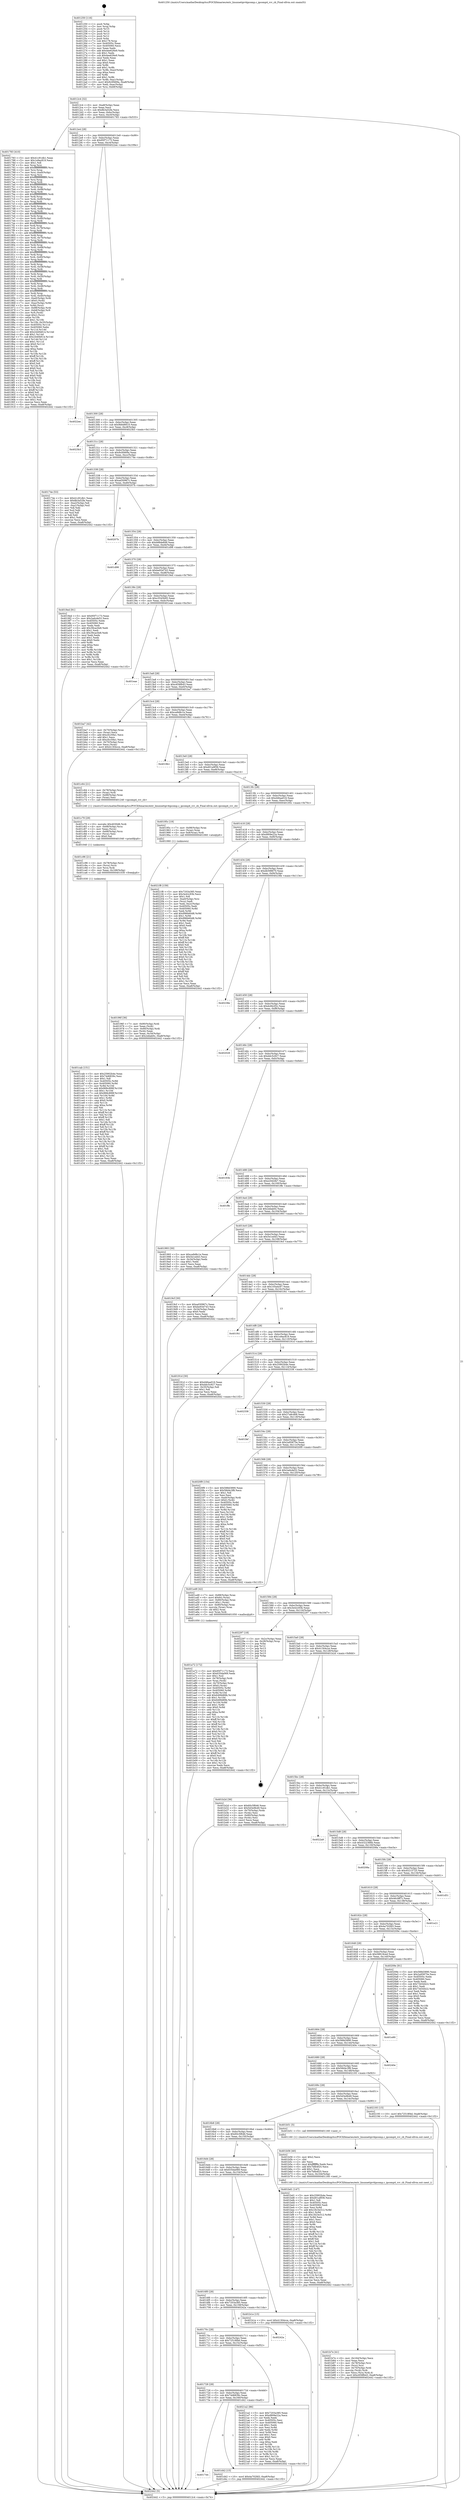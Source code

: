 digraph "0x401250" {
  label = "0x401250 (/mnt/c/Users/mathe/Desktop/tcc/POCII/binaries/extr_linuxnetipv4ipcomp.c_ipcomp4_rcv_cb_Final-ollvm.out::main(0))"
  labelloc = "t"
  node[shape=record]

  Entry [label="",width=0.3,height=0.3,shape=circle,fillcolor=black,style=filled]
  "0x4012c4" [label="{
     0x4012c4 [32]\l
     | [instrs]\l
     &nbsp;&nbsp;0x4012c4 \<+6\>: mov -0xa8(%rbp),%eax\l
     &nbsp;&nbsp;0x4012ca \<+2\>: mov %eax,%ecx\l
     &nbsp;&nbsp;0x4012cc \<+6\>: sub $0x8b3a52fe,%ecx\l
     &nbsp;&nbsp;0x4012d2 \<+6\>: mov %eax,-0xbc(%rbp)\l
     &nbsp;&nbsp;0x4012d8 \<+6\>: mov %ecx,-0xc0(%rbp)\l
     &nbsp;&nbsp;0x4012de \<+6\>: je 0000000000401783 \<main+0x533\>\l
  }"]
  "0x401783" [label="{
     0x401783 [410]\l
     | [instrs]\l
     &nbsp;&nbsp;0x401783 \<+5\>: mov $0x41c91db1,%eax\l
     &nbsp;&nbsp;0x401788 \<+5\>: mov $0x1e9ac819,%ecx\l
     &nbsp;&nbsp;0x40178d \<+2\>: mov $0x1,%dl\l
     &nbsp;&nbsp;0x40178f \<+3\>: mov %rsp,%rsi\l
     &nbsp;&nbsp;0x401792 \<+4\>: add $0xfffffffffffffff0,%rsi\l
     &nbsp;&nbsp;0x401796 \<+3\>: mov %rsi,%rsp\l
     &nbsp;&nbsp;0x401799 \<+7\>: mov %rsi,-0xa0(%rbp)\l
     &nbsp;&nbsp;0x4017a0 \<+3\>: mov %rsp,%rsi\l
     &nbsp;&nbsp;0x4017a3 \<+4\>: add $0xfffffffffffffff0,%rsi\l
     &nbsp;&nbsp;0x4017a7 \<+3\>: mov %rsi,%rsp\l
     &nbsp;&nbsp;0x4017aa \<+3\>: mov %rsp,%rdi\l
     &nbsp;&nbsp;0x4017ad \<+4\>: add $0xfffffffffffffff0,%rdi\l
     &nbsp;&nbsp;0x4017b1 \<+3\>: mov %rdi,%rsp\l
     &nbsp;&nbsp;0x4017b4 \<+7\>: mov %rdi,-0x98(%rbp)\l
     &nbsp;&nbsp;0x4017bb \<+3\>: mov %rsp,%rdi\l
     &nbsp;&nbsp;0x4017be \<+4\>: add $0xfffffffffffffff0,%rdi\l
     &nbsp;&nbsp;0x4017c2 \<+3\>: mov %rdi,%rsp\l
     &nbsp;&nbsp;0x4017c5 \<+7\>: mov %rdi,-0x90(%rbp)\l
     &nbsp;&nbsp;0x4017cc \<+3\>: mov %rsp,%rdi\l
     &nbsp;&nbsp;0x4017cf \<+4\>: add $0xfffffffffffffff0,%rdi\l
     &nbsp;&nbsp;0x4017d3 \<+3\>: mov %rdi,%rsp\l
     &nbsp;&nbsp;0x4017d6 \<+7\>: mov %rdi,-0x88(%rbp)\l
     &nbsp;&nbsp;0x4017dd \<+3\>: mov %rsp,%rdi\l
     &nbsp;&nbsp;0x4017e0 \<+4\>: add $0xfffffffffffffff0,%rdi\l
     &nbsp;&nbsp;0x4017e4 \<+3\>: mov %rdi,%rsp\l
     &nbsp;&nbsp;0x4017e7 \<+4\>: mov %rdi,-0x80(%rbp)\l
     &nbsp;&nbsp;0x4017eb \<+3\>: mov %rsp,%rdi\l
     &nbsp;&nbsp;0x4017ee \<+4\>: add $0xfffffffffffffff0,%rdi\l
     &nbsp;&nbsp;0x4017f2 \<+3\>: mov %rdi,%rsp\l
     &nbsp;&nbsp;0x4017f5 \<+4\>: mov %rdi,-0x78(%rbp)\l
     &nbsp;&nbsp;0x4017f9 \<+3\>: mov %rsp,%rdi\l
     &nbsp;&nbsp;0x4017fc \<+4\>: add $0xfffffffffffffff0,%rdi\l
     &nbsp;&nbsp;0x401800 \<+3\>: mov %rdi,%rsp\l
     &nbsp;&nbsp;0x401803 \<+4\>: mov %rdi,-0x70(%rbp)\l
     &nbsp;&nbsp;0x401807 \<+3\>: mov %rsp,%rdi\l
     &nbsp;&nbsp;0x40180a \<+4\>: add $0xfffffffffffffff0,%rdi\l
     &nbsp;&nbsp;0x40180e \<+3\>: mov %rdi,%rsp\l
     &nbsp;&nbsp;0x401811 \<+4\>: mov %rdi,-0x68(%rbp)\l
     &nbsp;&nbsp;0x401815 \<+3\>: mov %rsp,%rdi\l
     &nbsp;&nbsp;0x401818 \<+4\>: add $0xfffffffffffffff0,%rdi\l
     &nbsp;&nbsp;0x40181c \<+3\>: mov %rdi,%rsp\l
     &nbsp;&nbsp;0x40181f \<+4\>: mov %rdi,-0x60(%rbp)\l
     &nbsp;&nbsp;0x401823 \<+3\>: mov %rsp,%rdi\l
     &nbsp;&nbsp;0x401826 \<+4\>: add $0xfffffffffffffff0,%rdi\l
     &nbsp;&nbsp;0x40182a \<+3\>: mov %rdi,%rsp\l
     &nbsp;&nbsp;0x40182d \<+4\>: mov %rdi,-0x58(%rbp)\l
     &nbsp;&nbsp;0x401831 \<+3\>: mov %rsp,%rdi\l
     &nbsp;&nbsp;0x401834 \<+4\>: add $0xfffffffffffffff0,%rdi\l
     &nbsp;&nbsp;0x401838 \<+3\>: mov %rdi,%rsp\l
     &nbsp;&nbsp;0x40183b \<+4\>: mov %rdi,-0x50(%rbp)\l
     &nbsp;&nbsp;0x40183f \<+3\>: mov %rsp,%rdi\l
     &nbsp;&nbsp;0x401842 \<+4\>: add $0xfffffffffffffff0,%rdi\l
     &nbsp;&nbsp;0x401846 \<+3\>: mov %rdi,%rsp\l
     &nbsp;&nbsp;0x401849 \<+4\>: mov %rdi,-0x48(%rbp)\l
     &nbsp;&nbsp;0x40184d \<+3\>: mov %rsp,%rdi\l
     &nbsp;&nbsp;0x401850 \<+4\>: add $0xfffffffffffffff0,%rdi\l
     &nbsp;&nbsp;0x401854 \<+3\>: mov %rdi,%rsp\l
     &nbsp;&nbsp;0x401857 \<+4\>: mov %rdi,-0x40(%rbp)\l
     &nbsp;&nbsp;0x40185b \<+7\>: mov -0xa0(%rbp),%rdi\l
     &nbsp;&nbsp;0x401862 \<+6\>: movl $0x0,(%rdi)\l
     &nbsp;&nbsp;0x401868 \<+7\>: mov -0xac(%rbp),%r8d\l
     &nbsp;&nbsp;0x40186f \<+3\>: mov %r8d,(%rsi)\l
     &nbsp;&nbsp;0x401872 \<+7\>: mov -0x98(%rbp),%rdi\l
     &nbsp;&nbsp;0x401879 \<+7\>: mov -0xb8(%rbp),%r9\l
     &nbsp;&nbsp;0x401880 \<+3\>: mov %r9,(%rdi)\l
     &nbsp;&nbsp;0x401883 \<+3\>: cmpl $0x2,(%rsi)\l
     &nbsp;&nbsp;0x401886 \<+4\>: setne %r10b\l
     &nbsp;&nbsp;0x40188a \<+4\>: and $0x1,%r10b\l
     &nbsp;&nbsp;0x40188e \<+4\>: mov %r10b,-0x35(%rbp)\l
     &nbsp;&nbsp;0x401892 \<+8\>: mov 0x40505c,%r11d\l
     &nbsp;&nbsp;0x40189a \<+7\>: mov 0x405060,%ebx\l
     &nbsp;&nbsp;0x4018a1 \<+3\>: mov %r11d,%r14d\l
     &nbsp;&nbsp;0x4018a4 \<+7\>: add $0x2440b814,%r14d\l
     &nbsp;&nbsp;0x4018ab \<+4\>: sub $0x1,%r14d\l
     &nbsp;&nbsp;0x4018af \<+7\>: sub $0x2440b814,%r14d\l
     &nbsp;&nbsp;0x4018b6 \<+4\>: imul %r14d,%r11d\l
     &nbsp;&nbsp;0x4018ba \<+4\>: and $0x1,%r11d\l
     &nbsp;&nbsp;0x4018be \<+4\>: cmp $0x0,%r11d\l
     &nbsp;&nbsp;0x4018c2 \<+4\>: sete %r10b\l
     &nbsp;&nbsp;0x4018c6 \<+3\>: cmp $0xa,%ebx\l
     &nbsp;&nbsp;0x4018c9 \<+4\>: setl %r15b\l
     &nbsp;&nbsp;0x4018cd \<+3\>: mov %r10b,%r12b\l
     &nbsp;&nbsp;0x4018d0 \<+4\>: xor $0xff,%r12b\l
     &nbsp;&nbsp;0x4018d4 \<+3\>: mov %r15b,%r13b\l
     &nbsp;&nbsp;0x4018d7 \<+4\>: xor $0xff,%r13b\l
     &nbsp;&nbsp;0x4018db \<+3\>: xor $0x0,%dl\l
     &nbsp;&nbsp;0x4018de \<+3\>: mov %r12b,%sil\l
     &nbsp;&nbsp;0x4018e1 \<+4\>: and $0x0,%sil\l
     &nbsp;&nbsp;0x4018e5 \<+3\>: and %dl,%r10b\l
     &nbsp;&nbsp;0x4018e8 \<+3\>: mov %r13b,%dil\l
     &nbsp;&nbsp;0x4018eb \<+4\>: and $0x0,%dil\l
     &nbsp;&nbsp;0x4018ef \<+3\>: and %dl,%r15b\l
     &nbsp;&nbsp;0x4018f2 \<+3\>: or %r10b,%sil\l
     &nbsp;&nbsp;0x4018f5 \<+3\>: or %r15b,%dil\l
     &nbsp;&nbsp;0x4018f8 \<+3\>: xor %dil,%sil\l
     &nbsp;&nbsp;0x4018fb \<+3\>: or %r13b,%r12b\l
     &nbsp;&nbsp;0x4018fe \<+4\>: xor $0xff,%r12b\l
     &nbsp;&nbsp;0x401902 \<+3\>: or $0x0,%dl\l
     &nbsp;&nbsp;0x401905 \<+3\>: and %dl,%r12b\l
     &nbsp;&nbsp;0x401908 \<+3\>: or %r12b,%sil\l
     &nbsp;&nbsp;0x40190b \<+4\>: test $0x1,%sil\l
     &nbsp;&nbsp;0x40190f \<+3\>: cmovne %ecx,%eax\l
     &nbsp;&nbsp;0x401912 \<+6\>: mov %eax,-0xa8(%rbp)\l
     &nbsp;&nbsp;0x401918 \<+5\>: jmp 0000000000402442 \<main+0x11f2\>\l
  }"]
  "0x4012e4" [label="{
     0x4012e4 [28]\l
     | [instrs]\l
     &nbsp;&nbsp;0x4012e4 \<+5\>: jmp 00000000004012e9 \<main+0x99\>\l
     &nbsp;&nbsp;0x4012e9 \<+6\>: mov -0xbc(%rbp),%eax\l
     &nbsp;&nbsp;0x4012ef \<+5\>: sub $0x95f71173,%eax\l
     &nbsp;&nbsp;0x4012f4 \<+6\>: mov %eax,-0xc4(%rbp)\l
     &nbsp;&nbsp;0x4012fa \<+6\>: je 00000000004022ee \<main+0x109e\>\l
  }"]
  Exit [label="",width=0.3,height=0.3,shape=circle,fillcolor=black,style=filled,peripheries=2]
  "0x4022ee" [label="{
     0x4022ee\l
  }", style=dashed]
  "0x401300" [label="{
     0x401300 [28]\l
     | [instrs]\l
     &nbsp;&nbsp;0x401300 \<+5\>: jmp 0000000000401305 \<main+0xb5\>\l
     &nbsp;&nbsp;0x401305 \<+6\>: mov -0xbc(%rbp),%eax\l
     &nbsp;&nbsp;0x40130b \<+5\>: sub $0x9b6d6610,%eax\l
     &nbsp;&nbsp;0x401310 \<+6\>: mov %eax,-0xc8(%rbp)\l
     &nbsp;&nbsp;0x401316 \<+6\>: je 00000000004023b3 \<main+0x1163\>\l
  }"]
  "0x401744" [label="{
     0x401744\l
  }", style=dashed]
  "0x4023b3" [label="{
     0x4023b3\l
  }", style=dashed]
  "0x40131c" [label="{
     0x40131c [28]\l
     | [instrs]\l
     &nbsp;&nbsp;0x40131c \<+5\>: jmp 0000000000401321 \<main+0xd1\>\l
     &nbsp;&nbsp;0x401321 \<+6\>: mov -0xbc(%rbp),%eax\l
     &nbsp;&nbsp;0x401327 \<+5\>: sub $0x9c0f469a,%eax\l
     &nbsp;&nbsp;0x40132c \<+6\>: mov %eax,-0xcc(%rbp)\l
     &nbsp;&nbsp;0x401332 \<+6\>: je 000000000040174e \<main+0x4fe\>\l
  }"]
  "0x401d42" [label="{
     0x401d42 [15]\l
     | [instrs]\l
     &nbsp;&nbsp;0x401d42 \<+10\>: movl $0x4a702fd3,-0xa8(%rbp)\l
     &nbsp;&nbsp;0x401d4c \<+5\>: jmp 0000000000402442 \<main+0x11f2\>\l
  }"]
  "0x40174e" [label="{
     0x40174e [53]\l
     | [instrs]\l
     &nbsp;&nbsp;0x40174e \<+5\>: mov $0x41c91db1,%eax\l
     &nbsp;&nbsp;0x401753 \<+5\>: mov $0x8b3a52fe,%ecx\l
     &nbsp;&nbsp;0x401758 \<+6\>: mov -0xa2(%rbp),%dl\l
     &nbsp;&nbsp;0x40175e \<+7\>: mov -0xa1(%rbp),%sil\l
     &nbsp;&nbsp;0x401765 \<+3\>: mov %dl,%dil\l
     &nbsp;&nbsp;0x401768 \<+3\>: and %sil,%dil\l
     &nbsp;&nbsp;0x40176b \<+3\>: xor %sil,%dl\l
     &nbsp;&nbsp;0x40176e \<+3\>: or %dl,%dil\l
     &nbsp;&nbsp;0x401771 \<+4\>: test $0x1,%dil\l
     &nbsp;&nbsp;0x401775 \<+3\>: cmovne %ecx,%eax\l
     &nbsp;&nbsp;0x401778 \<+6\>: mov %eax,-0xa8(%rbp)\l
     &nbsp;&nbsp;0x40177e \<+5\>: jmp 0000000000402442 \<main+0x11f2\>\l
  }"]
  "0x401338" [label="{
     0x401338 [28]\l
     | [instrs]\l
     &nbsp;&nbsp;0x401338 \<+5\>: jmp 000000000040133d \<main+0xed\>\l
     &nbsp;&nbsp;0x40133d \<+6\>: mov -0xbc(%rbp),%eax\l
     &nbsp;&nbsp;0x401343 \<+5\>: sub $0xad30967c,%eax\l
     &nbsp;&nbsp;0x401348 \<+6\>: mov %eax,-0xd0(%rbp)\l
     &nbsp;&nbsp;0x40134e \<+6\>: je 000000000040207b \<main+0xe2b\>\l
  }"]
  "0x402442" [label="{
     0x402442 [5]\l
     | [instrs]\l
     &nbsp;&nbsp;0x402442 \<+5\>: jmp 00000000004012c4 \<main+0x74\>\l
  }"]
  "0x401250" [label="{
     0x401250 [116]\l
     | [instrs]\l
     &nbsp;&nbsp;0x401250 \<+1\>: push %rbp\l
     &nbsp;&nbsp;0x401251 \<+3\>: mov %rsp,%rbp\l
     &nbsp;&nbsp;0x401254 \<+2\>: push %r15\l
     &nbsp;&nbsp;0x401256 \<+2\>: push %r14\l
     &nbsp;&nbsp;0x401258 \<+2\>: push %r13\l
     &nbsp;&nbsp;0x40125a \<+2\>: push %r12\l
     &nbsp;&nbsp;0x40125c \<+1\>: push %rbx\l
     &nbsp;&nbsp;0x40125d \<+7\>: sub $0x178,%rsp\l
     &nbsp;&nbsp;0x401264 \<+7\>: mov 0x40505c,%eax\l
     &nbsp;&nbsp;0x40126b \<+7\>: mov 0x405060,%ecx\l
     &nbsp;&nbsp;0x401272 \<+2\>: mov %eax,%edx\l
     &nbsp;&nbsp;0x401274 \<+6\>: add $0x4ee626e9,%edx\l
     &nbsp;&nbsp;0x40127a \<+3\>: sub $0x1,%edx\l
     &nbsp;&nbsp;0x40127d \<+6\>: sub $0x4ee626e9,%edx\l
     &nbsp;&nbsp;0x401283 \<+3\>: imul %edx,%eax\l
     &nbsp;&nbsp;0x401286 \<+3\>: and $0x1,%eax\l
     &nbsp;&nbsp;0x401289 \<+3\>: cmp $0x0,%eax\l
     &nbsp;&nbsp;0x40128c \<+4\>: sete %r8b\l
     &nbsp;&nbsp;0x401290 \<+4\>: and $0x1,%r8b\l
     &nbsp;&nbsp;0x401294 \<+7\>: mov %r8b,-0xa2(%rbp)\l
     &nbsp;&nbsp;0x40129b \<+3\>: cmp $0xa,%ecx\l
     &nbsp;&nbsp;0x40129e \<+4\>: setl %r8b\l
     &nbsp;&nbsp;0x4012a2 \<+4\>: and $0x1,%r8b\l
     &nbsp;&nbsp;0x4012a6 \<+7\>: mov %r8b,-0xa1(%rbp)\l
     &nbsp;&nbsp;0x4012ad \<+10\>: movl $0x9c0f469a,-0xa8(%rbp)\l
     &nbsp;&nbsp;0x4012b7 \<+6\>: mov %edi,-0xac(%rbp)\l
     &nbsp;&nbsp;0x4012bd \<+7\>: mov %rsi,-0xb8(%rbp)\l
  }"]
  "0x401728" [label="{
     0x401728 [28]\l
     | [instrs]\l
     &nbsp;&nbsp;0x401728 \<+5\>: jmp 000000000040172d \<main+0x4dd\>\l
     &nbsp;&nbsp;0x40172d \<+6\>: mov -0xbc(%rbp),%eax\l
     &nbsp;&nbsp;0x401733 \<+5\>: sub $0x74d6839c,%eax\l
     &nbsp;&nbsp;0x401738 \<+6\>: mov %eax,-0x160(%rbp)\l
     &nbsp;&nbsp;0x40173e \<+6\>: je 0000000000401d42 \<main+0xaf2\>\l
  }"]
  "0x4021a2" [label="{
     0x4021a2 [86]\l
     | [instrs]\l
     &nbsp;&nbsp;0x4021a2 \<+5\>: mov $0x7203a385,%eax\l
     &nbsp;&nbsp;0x4021a7 \<+5\>: mov $0xd909e22a,%ecx\l
     &nbsp;&nbsp;0x4021ac \<+2\>: xor %edx,%edx\l
     &nbsp;&nbsp;0x4021ae \<+7\>: mov 0x40505c,%esi\l
     &nbsp;&nbsp;0x4021b5 \<+7\>: mov 0x405060,%edi\l
     &nbsp;&nbsp;0x4021bc \<+3\>: sub $0x1,%edx\l
     &nbsp;&nbsp;0x4021bf \<+3\>: mov %esi,%r8d\l
     &nbsp;&nbsp;0x4021c2 \<+3\>: add %edx,%r8d\l
     &nbsp;&nbsp;0x4021c5 \<+4\>: imul %r8d,%esi\l
     &nbsp;&nbsp;0x4021c9 \<+3\>: and $0x1,%esi\l
     &nbsp;&nbsp;0x4021cc \<+3\>: cmp $0x0,%esi\l
     &nbsp;&nbsp;0x4021cf \<+4\>: sete %r9b\l
     &nbsp;&nbsp;0x4021d3 \<+3\>: cmp $0xa,%edi\l
     &nbsp;&nbsp;0x4021d6 \<+4\>: setl %r10b\l
     &nbsp;&nbsp;0x4021da \<+3\>: mov %r9b,%r11b\l
     &nbsp;&nbsp;0x4021dd \<+3\>: and %r10b,%r11b\l
     &nbsp;&nbsp;0x4021e0 \<+3\>: xor %r10b,%r9b\l
     &nbsp;&nbsp;0x4021e3 \<+3\>: or %r9b,%r11b\l
     &nbsp;&nbsp;0x4021e6 \<+4\>: test $0x1,%r11b\l
     &nbsp;&nbsp;0x4021ea \<+3\>: cmovne %ecx,%eax\l
     &nbsp;&nbsp;0x4021ed \<+6\>: mov %eax,-0xa8(%rbp)\l
     &nbsp;&nbsp;0x4021f3 \<+5\>: jmp 0000000000402442 \<main+0x11f2\>\l
  }"]
  "0x40207b" [label="{
     0x40207b\l
  }", style=dashed]
  "0x401354" [label="{
     0x401354 [28]\l
     | [instrs]\l
     &nbsp;&nbsp;0x401354 \<+5\>: jmp 0000000000401359 \<main+0x109\>\l
     &nbsp;&nbsp;0x401359 \<+6\>: mov -0xbc(%rbp),%eax\l
     &nbsp;&nbsp;0x40135f \<+5\>: sub $0xb88de848,%eax\l
     &nbsp;&nbsp;0x401364 \<+6\>: mov %eax,-0xd4(%rbp)\l
     &nbsp;&nbsp;0x40136a \<+6\>: je 0000000000401d98 \<main+0xb48\>\l
  }"]
  "0x40170c" [label="{
     0x40170c [28]\l
     | [instrs]\l
     &nbsp;&nbsp;0x40170c \<+5\>: jmp 0000000000401711 \<main+0x4c1\>\l
     &nbsp;&nbsp;0x401711 \<+6\>: mov -0xbc(%rbp),%eax\l
     &nbsp;&nbsp;0x401717 \<+5\>: sub $0x72518f4d,%eax\l
     &nbsp;&nbsp;0x40171c \<+6\>: mov %eax,-0x15c(%rbp)\l
     &nbsp;&nbsp;0x401722 \<+6\>: je 00000000004021a2 \<main+0xf52\>\l
  }"]
  "0x401d98" [label="{
     0x401d98\l
  }", style=dashed]
  "0x401370" [label="{
     0x401370 [28]\l
     | [instrs]\l
     &nbsp;&nbsp;0x401370 \<+5\>: jmp 0000000000401375 \<main+0x125\>\l
     &nbsp;&nbsp;0x401375 \<+6\>: mov -0xbc(%rbp),%eax\l
     &nbsp;&nbsp;0x40137b \<+5\>: sub $0xbe93d743,%eax\l
     &nbsp;&nbsp;0x401380 \<+6\>: mov %eax,-0xd8(%rbp)\l
     &nbsp;&nbsp;0x401386 \<+6\>: je 00000000004019ed \<main+0x79d\>\l
  }"]
  "0x40242a" [label="{
     0x40242a\l
  }", style=dashed]
  "0x4019ed" [label="{
     0x4019ed [91]\l
     | [instrs]\l
     &nbsp;&nbsp;0x4019ed \<+5\>: mov $0x95f71173,%eax\l
     &nbsp;&nbsp;0x4019f2 \<+5\>: mov $0x2adcde52,%ecx\l
     &nbsp;&nbsp;0x4019f7 \<+7\>: mov 0x40505c,%edx\l
     &nbsp;&nbsp;0x4019fe \<+7\>: mov 0x405060,%esi\l
     &nbsp;&nbsp;0x401a05 \<+2\>: mov %edx,%edi\l
     &nbsp;&nbsp;0x401a07 \<+6\>: add $0x39cac0e8,%edi\l
     &nbsp;&nbsp;0x401a0d \<+3\>: sub $0x1,%edi\l
     &nbsp;&nbsp;0x401a10 \<+6\>: sub $0x39cac0e8,%edi\l
     &nbsp;&nbsp;0x401a16 \<+3\>: imul %edi,%edx\l
     &nbsp;&nbsp;0x401a19 \<+3\>: and $0x1,%edx\l
     &nbsp;&nbsp;0x401a1c \<+3\>: cmp $0x0,%edx\l
     &nbsp;&nbsp;0x401a1f \<+4\>: sete %r8b\l
     &nbsp;&nbsp;0x401a23 \<+3\>: cmp $0xa,%esi\l
     &nbsp;&nbsp;0x401a26 \<+4\>: setl %r9b\l
     &nbsp;&nbsp;0x401a2a \<+3\>: mov %r8b,%r10b\l
     &nbsp;&nbsp;0x401a2d \<+3\>: and %r9b,%r10b\l
     &nbsp;&nbsp;0x401a30 \<+3\>: xor %r9b,%r8b\l
     &nbsp;&nbsp;0x401a33 \<+3\>: or %r8b,%r10b\l
     &nbsp;&nbsp;0x401a36 \<+4\>: test $0x1,%r10b\l
     &nbsp;&nbsp;0x401a3a \<+3\>: cmovne %ecx,%eax\l
     &nbsp;&nbsp;0x401a3d \<+6\>: mov %eax,-0xa8(%rbp)\l
     &nbsp;&nbsp;0x401a43 \<+5\>: jmp 0000000000402442 \<main+0x11f2\>\l
  }"]
  "0x40138c" [label="{
     0x40138c [28]\l
     | [instrs]\l
     &nbsp;&nbsp;0x40138c \<+5\>: jmp 0000000000401391 \<main+0x141\>\l
     &nbsp;&nbsp;0x401391 \<+6\>: mov -0xbc(%rbp),%eax\l
     &nbsp;&nbsp;0x401397 \<+5\>: sub $0xc5545b95,%eax\l
     &nbsp;&nbsp;0x40139c \<+6\>: mov %eax,-0xdc(%rbp)\l
     &nbsp;&nbsp;0x4013a2 \<+6\>: je 0000000000401eae \<main+0xc5e\>\l
  }"]
  "0x401cab" [label="{
     0x401cab [151]\l
     | [instrs]\l
     &nbsp;&nbsp;0x401cab \<+5\>: mov $0x25902b4e,%eax\l
     &nbsp;&nbsp;0x401cb0 \<+5\>: mov $0x74d6839c,%esi\l
     &nbsp;&nbsp;0x401cb5 \<+2\>: mov $0x1,%dl\l
     &nbsp;&nbsp;0x401cb7 \<+8\>: mov 0x40505c,%r8d\l
     &nbsp;&nbsp;0x401cbf \<+8\>: mov 0x405060,%r9d\l
     &nbsp;&nbsp;0x401cc7 \<+3\>: mov %r8d,%r10d\l
     &nbsp;&nbsp;0x401cca \<+7\>: add $0x968c899f,%r10d\l
     &nbsp;&nbsp;0x401cd1 \<+4\>: sub $0x1,%r10d\l
     &nbsp;&nbsp;0x401cd5 \<+7\>: sub $0x968c899f,%r10d\l
     &nbsp;&nbsp;0x401cdc \<+4\>: imul %r10d,%r8d\l
     &nbsp;&nbsp;0x401ce0 \<+4\>: and $0x1,%r8d\l
     &nbsp;&nbsp;0x401ce4 \<+4\>: cmp $0x0,%r8d\l
     &nbsp;&nbsp;0x401ce8 \<+4\>: sete %r11b\l
     &nbsp;&nbsp;0x401cec \<+4\>: cmp $0xa,%r9d\l
     &nbsp;&nbsp;0x401cf0 \<+3\>: setl %bl\l
     &nbsp;&nbsp;0x401cf3 \<+3\>: mov %r11b,%r14b\l
     &nbsp;&nbsp;0x401cf6 \<+4\>: xor $0xff,%r14b\l
     &nbsp;&nbsp;0x401cfa \<+3\>: mov %bl,%r15b\l
     &nbsp;&nbsp;0x401cfd \<+4\>: xor $0xff,%r15b\l
     &nbsp;&nbsp;0x401d01 \<+3\>: xor $0x1,%dl\l
     &nbsp;&nbsp;0x401d04 \<+3\>: mov %r14b,%r12b\l
     &nbsp;&nbsp;0x401d07 \<+4\>: and $0xff,%r12b\l
     &nbsp;&nbsp;0x401d0b \<+3\>: and %dl,%r11b\l
     &nbsp;&nbsp;0x401d0e \<+3\>: mov %r15b,%r13b\l
     &nbsp;&nbsp;0x401d11 \<+4\>: and $0xff,%r13b\l
     &nbsp;&nbsp;0x401d15 \<+2\>: and %dl,%bl\l
     &nbsp;&nbsp;0x401d17 \<+3\>: or %r11b,%r12b\l
     &nbsp;&nbsp;0x401d1a \<+3\>: or %bl,%r13b\l
     &nbsp;&nbsp;0x401d1d \<+3\>: xor %r13b,%r12b\l
     &nbsp;&nbsp;0x401d20 \<+3\>: or %r15b,%r14b\l
     &nbsp;&nbsp;0x401d23 \<+4\>: xor $0xff,%r14b\l
     &nbsp;&nbsp;0x401d27 \<+3\>: or $0x1,%dl\l
     &nbsp;&nbsp;0x401d2a \<+3\>: and %dl,%r14b\l
     &nbsp;&nbsp;0x401d2d \<+3\>: or %r14b,%r12b\l
     &nbsp;&nbsp;0x401d30 \<+4\>: test $0x1,%r12b\l
     &nbsp;&nbsp;0x401d34 \<+3\>: cmovne %esi,%eax\l
     &nbsp;&nbsp;0x401d37 \<+6\>: mov %eax,-0xa8(%rbp)\l
     &nbsp;&nbsp;0x401d3d \<+5\>: jmp 0000000000402442 \<main+0x11f2\>\l
  }"]
  "0x401eae" [label="{
     0x401eae\l
  }", style=dashed]
  "0x4013a8" [label="{
     0x4013a8 [28]\l
     | [instrs]\l
     &nbsp;&nbsp;0x4013a8 \<+5\>: jmp 00000000004013ad \<main+0x15d\>\l
     &nbsp;&nbsp;0x4013ad \<+6\>: mov -0xbc(%rbp),%eax\l
     &nbsp;&nbsp;0x4013b3 \<+5\>: sub $0xc658fb43,%eax\l
     &nbsp;&nbsp;0x4013b8 \<+6\>: mov %eax,-0xe0(%rbp)\l
     &nbsp;&nbsp;0x4013be \<+6\>: je 0000000000401ba7 \<main+0x957\>\l
  }"]
  "0x401c96" [label="{
     0x401c96 [21]\l
     | [instrs]\l
     &nbsp;&nbsp;0x401c96 \<+4\>: mov -0x78(%rbp),%rcx\l
     &nbsp;&nbsp;0x401c9a \<+3\>: mov (%rcx),%rcx\l
     &nbsp;&nbsp;0x401c9d \<+3\>: mov %rcx,%rdi\l
     &nbsp;&nbsp;0x401ca0 \<+6\>: mov %eax,-0x168(%rbp)\l
     &nbsp;&nbsp;0x401ca6 \<+5\>: call 0000000000401030 \<free@plt\>\l
     | [calls]\l
     &nbsp;&nbsp;0x401030 \{1\} (unknown)\l
  }"]
  "0x401ba7" [label="{
     0x401ba7 [42]\l
     | [instrs]\l
     &nbsp;&nbsp;0x401ba7 \<+4\>: mov -0x70(%rbp),%rax\l
     &nbsp;&nbsp;0x401bab \<+2\>: mov (%rax),%ecx\l
     &nbsp;&nbsp;0x401bad \<+6\>: add $0xcfcc59a1,%ecx\l
     &nbsp;&nbsp;0x401bb3 \<+3\>: add $0x1,%ecx\l
     &nbsp;&nbsp;0x401bb6 \<+6\>: sub $0xcfcc59a1,%ecx\l
     &nbsp;&nbsp;0x401bbc \<+4\>: mov -0x70(%rbp),%rax\l
     &nbsp;&nbsp;0x401bc0 \<+2\>: mov %ecx,(%rax)\l
     &nbsp;&nbsp;0x401bc2 \<+10\>: movl $0x41304cce,-0xa8(%rbp)\l
     &nbsp;&nbsp;0x401bcc \<+5\>: jmp 0000000000402442 \<main+0x11f2\>\l
  }"]
  "0x4013c4" [label="{
     0x4013c4 [28]\l
     | [instrs]\l
     &nbsp;&nbsp;0x4013c4 \<+5\>: jmp 00000000004013c9 \<main+0x179\>\l
     &nbsp;&nbsp;0x4013c9 \<+6\>: mov -0xbc(%rbp),%eax\l
     &nbsp;&nbsp;0x4013cf \<+5\>: sub $0xca9d8c1e,%eax\l
     &nbsp;&nbsp;0x4013d4 \<+6\>: mov %eax,-0xe4(%rbp)\l
     &nbsp;&nbsp;0x4013da \<+6\>: je 00000000004019b1 \<main+0x761\>\l
  }"]
  "0x401c79" [label="{
     0x401c79 [29]\l
     | [instrs]\l
     &nbsp;&nbsp;0x401c79 \<+10\>: movabs $0x4030d6,%rdi\l
     &nbsp;&nbsp;0x401c83 \<+4\>: mov -0x68(%rbp),%rcx\l
     &nbsp;&nbsp;0x401c87 \<+2\>: mov %eax,(%rcx)\l
     &nbsp;&nbsp;0x401c89 \<+4\>: mov -0x68(%rbp),%rcx\l
     &nbsp;&nbsp;0x401c8d \<+2\>: mov (%rcx),%esi\l
     &nbsp;&nbsp;0x401c8f \<+2\>: mov $0x0,%al\l
     &nbsp;&nbsp;0x401c91 \<+5\>: call 0000000000401040 \<printf@plt\>\l
     | [calls]\l
     &nbsp;&nbsp;0x401040 \{1\} (unknown)\l
  }"]
  "0x4019b1" [label="{
     0x4019b1\l
  }", style=dashed]
  "0x4013e0" [label="{
     0x4013e0 [28]\l
     | [instrs]\l
     &nbsp;&nbsp;0x4013e0 \<+5\>: jmp 00000000004013e5 \<main+0x195\>\l
     &nbsp;&nbsp;0x4013e5 \<+6\>: mov -0xbc(%rbp),%eax\l
     &nbsp;&nbsp;0x4013eb \<+5\>: sub $0xd01a9f36,%eax\l
     &nbsp;&nbsp;0x4013f0 \<+6\>: mov %eax,-0xe8(%rbp)\l
     &nbsp;&nbsp;0x4013f6 \<+6\>: je 0000000000401c64 \<main+0xa14\>\l
  }"]
  "0x401b7e" [label="{
     0x401b7e [41]\l
     | [instrs]\l
     &nbsp;&nbsp;0x401b7e \<+6\>: mov -0x164(%rbp),%ecx\l
     &nbsp;&nbsp;0x401b84 \<+3\>: imul %eax,%ecx\l
     &nbsp;&nbsp;0x401b87 \<+4\>: mov -0x78(%rbp),%rsi\l
     &nbsp;&nbsp;0x401b8b \<+3\>: mov (%rsi),%rsi\l
     &nbsp;&nbsp;0x401b8e \<+4\>: mov -0x70(%rbp),%rdi\l
     &nbsp;&nbsp;0x401b92 \<+3\>: movslq (%rdi),%rdi\l
     &nbsp;&nbsp;0x401b95 \<+3\>: mov %ecx,(%rsi,%rdi,4)\l
     &nbsp;&nbsp;0x401b98 \<+10\>: movl $0xc658fb43,-0xa8(%rbp)\l
     &nbsp;&nbsp;0x401ba2 \<+5\>: jmp 0000000000402442 \<main+0x11f2\>\l
  }"]
  "0x401c64" [label="{
     0x401c64 [21]\l
     | [instrs]\l
     &nbsp;&nbsp;0x401c64 \<+4\>: mov -0x78(%rbp),%rax\l
     &nbsp;&nbsp;0x401c68 \<+3\>: mov (%rax),%rdi\l
     &nbsp;&nbsp;0x401c6b \<+7\>: mov -0x88(%rbp),%rax\l
     &nbsp;&nbsp;0x401c72 \<+2\>: mov (%rax),%esi\l
     &nbsp;&nbsp;0x401c74 \<+5\>: call 0000000000401240 \<ipcomp4_rcv_cb\>\l
     | [calls]\l
     &nbsp;&nbsp;0x401240 \{1\} (/mnt/c/Users/mathe/Desktop/tcc/POCII/binaries/extr_linuxnetipv4ipcomp.c_ipcomp4_rcv_cb_Final-ollvm.out::ipcomp4_rcv_cb)\l
  }"]
  "0x4013fc" [label="{
     0x4013fc [28]\l
     | [instrs]\l
     &nbsp;&nbsp;0x4013fc \<+5\>: jmp 0000000000401401 \<main+0x1b1\>\l
     &nbsp;&nbsp;0x401401 \<+6\>: mov -0xbc(%rbp),%eax\l
     &nbsp;&nbsp;0x401407 \<+5\>: sub $0xd46aa016,%eax\l
     &nbsp;&nbsp;0x40140c \<+6\>: mov %eax,-0xec(%rbp)\l
     &nbsp;&nbsp;0x401412 \<+6\>: je 000000000040195c \<main+0x70c\>\l
  }"]
  "0x401b56" [label="{
     0x401b56 [40]\l
     | [instrs]\l
     &nbsp;&nbsp;0x401b56 \<+5\>: mov $0x2,%ecx\l
     &nbsp;&nbsp;0x401b5b \<+1\>: cltd\l
     &nbsp;&nbsp;0x401b5c \<+2\>: idiv %ecx\l
     &nbsp;&nbsp;0x401b5e \<+6\>: imul $0xfffffffe,%edx,%ecx\l
     &nbsp;&nbsp;0x401b64 \<+6\>: add $0x7bfb4f25,%ecx\l
     &nbsp;&nbsp;0x401b6a \<+3\>: add $0x1,%ecx\l
     &nbsp;&nbsp;0x401b6d \<+6\>: sub $0x7bfb4f25,%ecx\l
     &nbsp;&nbsp;0x401b73 \<+6\>: mov %ecx,-0x164(%rbp)\l
     &nbsp;&nbsp;0x401b79 \<+5\>: call 0000000000401160 \<next_i\>\l
     | [calls]\l
     &nbsp;&nbsp;0x401160 \{1\} (/mnt/c/Users/mathe/Desktop/tcc/POCII/binaries/extr_linuxnetipv4ipcomp.c_ipcomp4_rcv_cb_Final-ollvm.out::next_i)\l
  }"]
  "0x40195c" [label="{
     0x40195c [19]\l
     | [instrs]\l
     &nbsp;&nbsp;0x40195c \<+7\>: mov -0x98(%rbp),%rax\l
     &nbsp;&nbsp;0x401963 \<+3\>: mov (%rax),%rax\l
     &nbsp;&nbsp;0x401966 \<+4\>: mov 0x8(%rax),%rdi\l
     &nbsp;&nbsp;0x40196a \<+5\>: call 0000000000401060 \<atoi@plt\>\l
     | [calls]\l
     &nbsp;&nbsp;0x401060 \{1\} (unknown)\l
  }"]
  "0x401418" [label="{
     0x401418 [28]\l
     | [instrs]\l
     &nbsp;&nbsp;0x401418 \<+5\>: jmp 000000000040141d \<main+0x1cd\>\l
     &nbsp;&nbsp;0x40141d \<+6\>: mov -0xbc(%rbp),%eax\l
     &nbsp;&nbsp;0x401423 \<+5\>: sub $0xd909e22a,%eax\l
     &nbsp;&nbsp;0x401428 \<+6\>: mov %eax,-0xf0(%rbp)\l
     &nbsp;&nbsp;0x40142e \<+6\>: je 00000000004021f8 \<main+0xfa8\>\l
  }"]
  "0x4016f0" [label="{
     0x4016f0 [28]\l
     | [instrs]\l
     &nbsp;&nbsp;0x4016f0 \<+5\>: jmp 00000000004016f5 \<main+0x4a5\>\l
     &nbsp;&nbsp;0x4016f5 \<+6\>: mov -0xbc(%rbp),%eax\l
     &nbsp;&nbsp;0x4016fb \<+5\>: sub $0x7203a385,%eax\l
     &nbsp;&nbsp;0x401700 \<+6\>: mov %eax,-0x158(%rbp)\l
     &nbsp;&nbsp;0x401706 \<+6\>: je 000000000040242a \<main+0x11da\>\l
  }"]
  "0x4021f8" [label="{
     0x4021f8 [159]\l
     | [instrs]\l
     &nbsp;&nbsp;0x4021f8 \<+5\>: mov $0x7203a385,%eax\l
     &nbsp;&nbsp;0x4021fd \<+5\>: mov $0x3e42c93b,%ecx\l
     &nbsp;&nbsp;0x402202 \<+2\>: mov $0x1,%dl\l
     &nbsp;&nbsp;0x402204 \<+7\>: mov -0xa0(%rbp),%rsi\l
     &nbsp;&nbsp;0x40220b \<+2\>: mov (%rsi),%edi\l
     &nbsp;&nbsp;0x40220d \<+3\>: mov %edi,-0x2c(%rbp)\l
     &nbsp;&nbsp;0x402210 \<+7\>: mov 0x40505c,%edi\l
     &nbsp;&nbsp;0x402217 \<+8\>: mov 0x405060,%r8d\l
     &nbsp;&nbsp;0x40221f \<+3\>: mov %edi,%r9d\l
     &nbsp;&nbsp;0x402222 \<+7\>: add $0x996b60d8,%r9d\l
     &nbsp;&nbsp;0x402229 \<+4\>: sub $0x1,%r9d\l
     &nbsp;&nbsp;0x40222d \<+7\>: sub $0x996b60d8,%r9d\l
     &nbsp;&nbsp;0x402234 \<+4\>: imul %r9d,%edi\l
     &nbsp;&nbsp;0x402238 \<+3\>: and $0x1,%edi\l
     &nbsp;&nbsp;0x40223b \<+3\>: cmp $0x0,%edi\l
     &nbsp;&nbsp;0x40223e \<+4\>: sete %r10b\l
     &nbsp;&nbsp;0x402242 \<+4\>: cmp $0xa,%r8d\l
     &nbsp;&nbsp;0x402246 \<+4\>: setl %r11b\l
     &nbsp;&nbsp;0x40224a \<+3\>: mov %r10b,%bl\l
     &nbsp;&nbsp;0x40224d \<+3\>: xor $0xff,%bl\l
     &nbsp;&nbsp;0x402250 \<+3\>: mov %r11b,%r14b\l
     &nbsp;&nbsp;0x402253 \<+4\>: xor $0xff,%r14b\l
     &nbsp;&nbsp;0x402257 \<+3\>: xor $0x0,%dl\l
     &nbsp;&nbsp;0x40225a \<+3\>: mov %bl,%r15b\l
     &nbsp;&nbsp;0x40225d \<+4\>: and $0x0,%r15b\l
     &nbsp;&nbsp;0x402261 \<+3\>: and %dl,%r10b\l
     &nbsp;&nbsp;0x402264 \<+3\>: mov %r14b,%r12b\l
     &nbsp;&nbsp;0x402267 \<+4\>: and $0x0,%r12b\l
     &nbsp;&nbsp;0x40226b \<+3\>: and %dl,%r11b\l
     &nbsp;&nbsp;0x40226e \<+3\>: or %r10b,%r15b\l
     &nbsp;&nbsp;0x402271 \<+3\>: or %r11b,%r12b\l
     &nbsp;&nbsp;0x402274 \<+3\>: xor %r12b,%r15b\l
     &nbsp;&nbsp;0x402277 \<+3\>: or %r14b,%bl\l
     &nbsp;&nbsp;0x40227a \<+3\>: xor $0xff,%bl\l
     &nbsp;&nbsp;0x40227d \<+3\>: or $0x0,%dl\l
     &nbsp;&nbsp;0x402280 \<+2\>: and %dl,%bl\l
     &nbsp;&nbsp;0x402282 \<+3\>: or %bl,%r15b\l
     &nbsp;&nbsp;0x402285 \<+4\>: test $0x1,%r15b\l
     &nbsp;&nbsp;0x402289 \<+3\>: cmovne %ecx,%eax\l
     &nbsp;&nbsp;0x40228c \<+6\>: mov %eax,-0xa8(%rbp)\l
     &nbsp;&nbsp;0x402292 \<+5\>: jmp 0000000000402442 \<main+0x11f2\>\l
  }"]
  "0x401434" [label="{
     0x401434 [28]\l
     | [instrs]\l
     &nbsp;&nbsp;0x401434 \<+5\>: jmp 0000000000401439 \<main+0x1e9\>\l
     &nbsp;&nbsp;0x401439 \<+6\>: mov -0xbc(%rbp),%eax\l
     &nbsp;&nbsp;0x40143f \<+5\>: sub $0xdb598670,%eax\l
     &nbsp;&nbsp;0x401444 \<+6\>: mov %eax,-0xf4(%rbp)\l
     &nbsp;&nbsp;0x40144a \<+6\>: je 000000000040238e \<main+0x113e\>\l
  }"]
  "0x401b1e" [label="{
     0x401b1e [15]\l
     | [instrs]\l
     &nbsp;&nbsp;0x401b1e \<+10\>: movl $0x41304cce,-0xa8(%rbp)\l
     &nbsp;&nbsp;0x401b28 \<+5\>: jmp 0000000000402442 \<main+0x11f2\>\l
  }"]
  "0x40238e" [label="{
     0x40238e\l
  }", style=dashed]
  "0x401450" [label="{
     0x401450 [28]\l
     | [instrs]\l
     &nbsp;&nbsp;0x401450 \<+5\>: jmp 0000000000401455 \<main+0x205\>\l
     &nbsp;&nbsp;0x401455 \<+6\>: mov -0xbc(%rbp),%eax\l
     &nbsp;&nbsp;0x40145b \<+5\>: sub $0xdc6b2f2c,%eax\l
     &nbsp;&nbsp;0x401460 \<+6\>: mov %eax,-0xf8(%rbp)\l
     &nbsp;&nbsp;0x401466 \<+6\>: je 0000000000402028 \<main+0xdd8\>\l
  }"]
  "0x4016d4" [label="{
     0x4016d4 [28]\l
     | [instrs]\l
     &nbsp;&nbsp;0x4016d4 \<+5\>: jmp 00000000004016d9 \<main+0x489\>\l
     &nbsp;&nbsp;0x4016d9 \<+6\>: mov -0xbc(%rbp),%eax\l
     &nbsp;&nbsp;0x4016df \<+5\>: sub $0x635da069,%eax\l
     &nbsp;&nbsp;0x4016e4 \<+6\>: mov %eax,-0x154(%rbp)\l
     &nbsp;&nbsp;0x4016ea \<+6\>: je 0000000000401b1e \<main+0x8ce\>\l
  }"]
  "0x402028" [label="{
     0x402028\l
  }", style=dashed]
  "0x40146c" [label="{
     0x40146c [28]\l
     | [instrs]\l
     &nbsp;&nbsp;0x40146c \<+5\>: jmp 0000000000401471 \<main+0x221\>\l
     &nbsp;&nbsp;0x401471 \<+6\>: mov -0xbc(%rbp),%eax\l
     &nbsp;&nbsp;0x401477 \<+5\>: sub $0xddc5c927,%eax\l
     &nbsp;&nbsp;0x40147c \<+6\>: mov %eax,-0xfc(%rbp)\l
     &nbsp;&nbsp;0x401482 \<+6\>: je 000000000040193b \<main+0x6eb\>\l
  }"]
  "0x401bd1" [label="{
     0x401bd1 [147]\l
     | [instrs]\l
     &nbsp;&nbsp;0x401bd1 \<+5\>: mov $0x25902b4e,%eax\l
     &nbsp;&nbsp;0x401bd6 \<+5\>: mov $0xd01a9f36,%ecx\l
     &nbsp;&nbsp;0x401bdb \<+2\>: mov $0x1,%dl\l
     &nbsp;&nbsp;0x401bdd \<+7\>: mov 0x40505c,%esi\l
     &nbsp;&nbsp;0x401be4 \<+7\>: mov 0x405060,%edi\l
     &nbsp;&nbsp;0x401beb \<+3\>: mov %esi,%r8d\l
     &nbsp;&nbsp;0x401bee \<+7\>: add $0x1823e312,%r8d\l
     &nbsp;&nbsp;0x401bf5 \<+4\>: sub $0x1,%r8d\l
     &nbsp;&nbsp;0x401bf9 \<+7\>: sub $0x1823e312,%r8d\l
     &nbsp;&nbsp;0x401c00 \<+4\>: imul %r8d,%esi\l
     &nbsp;&nbsp;0x401c04 \<+3\>: and $0x1,%esi\l
     &nbsp;&nbsp;0x401c07 \<+3\>: cmp $0x0,%esi\l
     &nbsp;&nbsp;0x401c0a \<+4\>: sete %r9b\l
     &nbsp;&nbsp;0x401c0e \<+3\>: cmp $0xa,%edi\l
     &nbsp;&nbsp;0x401c11 \<+4\>: setl %r10b\l
     &nbsp;&nbsp;0x401c15 \<+3\>: mov %r9b,%r11b\l
     &nbsp;&nbsp;0x401c18 \<+4\>: xor $0xff,%r11b\l
     &nbsp;&nbsp;0x401c1c \<+3\>: mov %r10b,%bl\l
     &nbsp;&nbsp;0x401c1f \<+3\>: xor $0xff,%bl\l
     &nbsp;&nbsp;0x401c22 \<+3\>: xor $0x1,%dl\l
     &nbsp;&nbsp;0x401c25 \<+3\>: mov %r11b,%r14b\l
     &nbsp;&nbsp;0x401c28 \<+4\>: and $0xff,%r14b\l
     &nbsp;&nbsp;0x401c2c \<+3\>: and %dl,%r9b\l
     &nbsp;&nbsp;0x401c2f \<+3\>: mov %bl,%r15b\l
     &nbsp;&nbsp;0x401c32 \<+4\>: and $0xff,%r15b\l
     &nbsp;&nbsp;0x401c36 \<+3\>: and %dl,%r10b\l
     &nbsp;&nbsp;0x401c39 \<+3\>: or %r9b,%r14b\l
     &nbsp;&nbsp;0x401c3c \<+3\>: or %r10b,%r15b\l
     &nbsp;&nbsp;0x401c3f \<+3\>: xor %r15b,%r14b\l
     &nbsp;&nbsp;0x401c42 \<+3\>: or %bl,%r11b\l
     &nbsp;&nbsp;0x401c45 \<+4\>: xor $0xff,%r11b\l
     &nbsp;&nbsp;0x401c49 \<+3\>: or $0x1,%dl\l
     &nbsp;&nbsp;0x401c4c \<+3\>: and %dl,%r11b\l
     &nbsp;&nbsp;0x401c4f \<+3\>: or %r11b,%r14b\l
     &nbsp;&nbsp;0x401c52 \<+4\>: test $0x1,%r14b\l
     &nbsp;&nbsp;0x401c56 \<+3\>: cmovne %ecx,%eax\l
     &nbsp;&nbsp;0x401c59 \<+6\>: mov %eax,-0xa8(%rbp)\l
     &nbsp;&nbsp;0x401c5f \<+5\>: jmp 0000000000402442 \<main+0x11f2\>\l
  }"]
  "0x40193b" [label="{
     0x40193b\l
  }", style=dashed]
  "0x401488" [label="{
     0x401488 [28]\l
     | [instrs]\l
     &nbsp;&nbsp;0x401488 \<+5\>: jmp 000000000040148d \<main+0x23d\>\l
     &nbsp;&nbsp;0x40148d \<+6\>: mov -0xbc(%rbp),%eax\l
     &nbsp;&nbsp;0x401493 \<+5\>: sub $0xe20d2fe7,%eax\l
     &nbsp;&nbsp;0x401498 \<+6\>: mov %eax,-0x100(%rbp)\l
     &nbsp;&nbsp;0x40149e \<+6\>: je 0000000000401ffe \<main+0xdae\>\l
  }"]
  "0x4016b8" [label="{
     0x4016b8 [28]\l
     | [instrs]\l
     &nbsp;&nbsp;0x4016b8 \<+5\>: jmp 00000000004016bd \<main+0x46d\>\l
     &nbsp;&nbsp;0x4016bd \<+6\>: mov -0xbc(%rbp),%eax\l
     &nbsp;&nbsp;0x4016c3 \<+5\>: sub $0x60c5f646,%eax\l
     &nbsp;&nbsp;0x4016c8 \<+6\>: mov %eax,-0x150(%rbp)\l
     &nbsp;&nbsp;0x4016ce \<+6\>: je 0000000000401bd1 \<main+0x981\>\l
  }"]
  "0x401ffe" [label="{
     0x401ffe\l
  }", style=dashed]
  "0x4014a4" [label="{
     0x4014a4 [28]\l
     | [instrs]\l
     &nbsp;&nbsp;0x4014a4 \<+5\>: jmp 00000000004014a9 \<main+0x259\>\l
     &nbsp;&nbsp;0x4014a9 \<+6\>: mov -0xbc(%rbp),%eax\l
     &nbsp;&nbsp;0x4014af \<+5\>: sub $0x2ebab0c,%eax\l
     &nbsp;&nbsp;0x4014b4 \<+6\>: mov %eax,-0x104(%rbp)\l
     &nbsp;&nbsp;0x4014ba \<+6\>: je 0000000000401993 \<main+0x743\>\l
  }"]
  "0x401b51" [label="{
     0x401b51 [5]\l
     | [instrs]\l
     &nbsp;&nbsp;0x401b51 \<+5\>: call 0000000000401160 \<next_i\>\l
     | [calls]\l
     &nbsp;&nbsp;0x401160 \{1\} (/mnt/c/Users/mathe/Desktop/tcc/POCII/binaries/extr_linuxnetipv4ipcomp.c_ipcomp4_rcv_cb_Final-ollvm.out::next_i)\l
  }"]
  "0x401993" [label="{
     0x401993 [30]\l
     | [instrs]\l
     &nbsp;&nbsp;0x401993 \<+5\>: mov $0xca9d8c1e,%eax\l
     &nbsp;&nbsp;0x401998 \<+5\>: mov $0x5e1ed43,%ecx\l
     &nbsp;&nbsp;0x40199d \<+3\>: mov -0x34(%rbp),%edx\l
     &nbsp;&nbsp;0x4019a0 \<+3\>: cmp $0x1,%edx\l
     &nbsp;&nbsp;0x4019a3 \<+3\>: cmovl %ecx,%eax\l
     &nbsp;&nbsp;0x4019a6 \<+6\>: mov %eax,-0xa8(%rbp)\l
     &nbsp;&nbsp;0x4019ac \<+5\>: jmp 0000000000402442 \<main+0x11f2\>\l
  }"]
  "0x4014c0" [label="{
     0x4014c0 [28]\l
     | [instrs]\l
     &nbsp;&nbsp;0x4014c0 \<+5\>: jmp 00000000004014c5 \<main+0x275\>\l
     &nbsp;&nbsp;0x4014c5 \<+6\>: mov -0xbc(%rbp),%eax\l
     &nbsp;&nbsp;0x4014cb \<+5\>: sub $0x5e1ed43,%eax\l
     &nbsp;&nbsp;0x4014d0 \<+6\>: mov %eax,-0x108(%rbp)\l
     &nbsp;&nbsp;0x4014d6 \<+6\>: je 00000000004019cf \<main+0x77f\>\l
  }"]
  "0x40169c" [label="{
     0x40169c [28]\l
     | [instrs]\l
     &nbsp;&nbsp;0x40169c \<+5\>: jmp 00000000004016a1 \<main+0x451\>\l
     &nbsp;&nbsp;0x4016a1 \<+6\>: mov -0xbc(%rbp),%eax\l
     &nbsp;&nbsp;0x4016a7 \<+5\>: sub $0x5d3e9b49,%eax\l
     &nbsp;&nbsp;0x4016ac \<+6\>: mov %eax,-0x14c(%rbp)\l
     &nbsp;&nbsp;0x4016b2 \<+6\>: je 0000000000401b51 \<main+0x901\>\l
  }"]
  "0x4019cf" [label="{
     0x4019cf [30]\l
     | [instrs]\l
     &nbsp;&nbsp;0x4019cf \<+5\>: mov $0xad30967c,%eax\l
     &nbsp;&nbsp;0x4019d4 \<+5\>: mov $0xbe93d743,%ecx\l
     &nbsp;&nbsp;0x4019d9 \<+3\>: mov -0x34(%rbp),%edx\l
     &nbsp;&nbsp;0x4019dc \<+3\>: cmp $0x0,%edx\l
     &nbsp;&nbsp;0x4019df \<+3\>: cmove %ecx,%eax\l
     &nbsp;&nbsp;0x4019e2 \<+6\>: mov %eax,-0xa8(%rbp)\l
     &nbsp;&nbsp;0x4019e8 \<+5\>: jmp 0000000000402442 \<main+0x11f2\>\l
  }"]
  "0x4014dc" [label="{
     0x4014dc [28]\l
     | [instrs]\l
     &nbsp;&nbsp;0x4014dc \<+5\>: jmp 00000000004014e1 \<main+0x291\>\l
     &nbsp;&nbsp;0x4014e1 \<+6\>: mov -0xbc(%rbp),%eax\l
     &nbsp;&nbsp;0x4014e7 \<+5\>: sub $0x105a4c67,%eax\l
     &nbsp;&nbsp;0x4014ec \<+6\>: mov %eax,-0x10c(%rbp)\l
     &nbsp;&nbsp;0x4014f2 \<+6\>: je 0000000000401f41 \<main+0xcf1\>\l
  }"]
  "0x402193" [label="{
     0x402193 [15]\l
     | [instrs]\l
     &nbsp;&nbsp;0x402193 \<+10\>: movl $0x72518f4d,-0xa8(%rbp)\l
     &nbsp;&nbsp;0x40219d \<+5\>: jmp 0000000000402442 \<main+0x11f2\>\l
  }"]
  "0x401f41" [label="{
     0x401f41\l
  }", style=dashed]
  "0x4014f8" [label="{
     0x4014f8 [28]\l
     | [instrs]\l
     &nbsp;&nbsp;0x4014f8 \<+5\>: jmp 00000000004014fd \<main+0x2ad\>\l
     &nbsp;&nbsp;0x4014fd \<+6\>: mov -0xbc(%rbp),%eax\l
     &nbsp;&nbsp;0x401503 \<+5\>: sub $0x1e9ac819,%eax\l
     &nbsp;&nbsp;0x401508 \<+6\>: mov %eax,-0x110(%rbp)\l
     &nbsp;&nbsp;0x40150e \<+6\>: je 000000000040191d \<main+0x6cd\>\l
  }"]
  "0x401680" [label="{
     0x401680 [28]\l
     | [instrs]\l
     &nbsp;&nbsp;0x401680 \<+5\>: jmp 0000000000401685 \<main+0x435\>\l
     &nbsp;&nbsp;0x401685 \<+6\>: mov -0xbc(%rbp),%eax\l
     &nbsp;&nbsp;0x40168b \<+5\>: sub $0x58d4c3f8,%eax\l
     &nbsp;&nbsp;0x401690 \<+6\>: mov %eax,-0x148(%rbp)\l
     &nbsp;&nbsp;0x401696 \<+6\>: je 0000000000402193 \<main+0xf43\>\l
  }"]
  "0x40191d" [label="{
     0x40191d [30]\l
     | [instrs]\l
     &nbsp;&nbsp;0x40191d \<+5\>: mov $0xd46aa016,%eax\l
     &nbsp;&nbsp;0x401922 \<+5\>: mov $0xddc5c927,%ecx\l
     &nbsp;&nbsp;0x401927 \<+3\>: mov -0x35(%rbp),%dl\l
     &nbsp;&nbsp;0x40192a \<+3\>: test $0x1,%dl\l
     &nbsp;&nbsp;0x40192d \<+3\>: cmovne %ecx,%eax\l
     &nbsp;&nbsp;0x401930 \<+6\>: mov %eax,-0xa8(%rbp)\l
     &nbsp;&nbsp;0x401936 \<+5\>: jmp 0000000000402442 \<main+0x11f2\>\l
  }"]
  "0x401514" [label="{
     0x401514 [28]\l
     | [instrs]\l
     &nbsp;&nbsp;0x401514 \<+5\>: jmp 0000000000401519 \<main+0x2c9\>\l
     &nbsp;&nbsp;0x401519 \<+6\>: mov -0xbc(%rbp),%eax\l
     &nbsp;&nbsp;0x40151f \<+5\>: sub $0x25902b4e,%eax\l
     &nbsp;&nbsp;0x401524 \<+6\>: mov %eax,-0x114(%rbp)\l
     &nbsp;&nbsp;0x40152a \<+6\>: je 0000000000402338 \<main+0x10e8\>\l
  }"]
  "0x40196f" [label="{
     0x40196f [36]\l
     | [instrs]\l
     &nbsp;&nbsp;0x40196f \<+7\>: mov -0x90(%rbp),%rdi\l
     &nbsp;&nbsp;0x401976 \<+2\>: mov %eax,(%rdi)\l
     &nbsp;&nbsp;0x401978 \<+7\>: mov -0x90(%rbp),%rdi\l
     &nbsp;&nbsp;0x40197f \<+2\>: mov (%rdi),%eax\l
     &nbsp;&nbsp;0x401981 \<+3\>: mov %eax,-0x34(%rbp)\l
     &nbsp;&nbsp;0x401984 \<+10\>: movl $0x2ebab0c,-0xa8(%rbp)\l
     &nbsp;&nbsp;0x40198e \<+5\>: jmp 0000000000402442 \<main+0x11f2\>\l
  }"]
  "0x40240e" [label="{
     0x40240e\l
  }", style=dashed]
  "0x402338" [label="{
     0x402338\l
  }", style=dashed]
  "0x401530" [label="{
     0x401530 [28]\l
     | [instrs]\l
     &nbsp;&nbsp;0x401530 \<+5\>: jmp 0000000000401535 \<main+0x2e5\>\l
     &nbsp;&nbsp;0x401535 \<+6\>: mov -0xbc(%rbp),%eax\l
     &nbsp;&nbsp;0x40153b \<+5\>: sub $0x27a8c468,%eax\l
     &nbsp;&nbsp;0x401540 \<+6\>: mov %eax,-0x118(%rbp)\l
     &nbsp;&nbsp;0x401546 \<+6\>: je 0000000000401fef \<main+0xd9f\>\l
  }"]
  "0x401664" [label="{
     0x401664 [28]\l
     | [instrs]\l
     &nbsp;&nbsp;0x401664 \<+5\>: jmp 0000000000401669 \<main+0x419\>\l
     &nbsp;&nbsp;0x401669 \<+6\>: mov -0xbc(%rbp),%eax\l
     &nbsp;&nbsp;0x40166f \<+5\>: sub $0x588d3890,%eax\l
     &nbsp;&nbsp;0x401674 \<+6\>: mov %eax,-0x144(%rbp)\l
     &nbsp;&nbsp;0x40167a \<+6\>: je 000000000040240e \<main+0x11be\>\l
  }"]
  "0x401fef" [label="{
     0x401fef\l
  }", style=dashed]
  "0x40154c" [label="{
     0x40154c [28]\l
     | [instrs]\l
     &nbsp;&nbsp;0x40154c \<+5\>: jmp 0000000000401551 \<main+0x301\>\l
     &nbsp;&nbsp;0x401551 \<+6\>: mov -0xbc(%rbp),%eax\l
     &nbsp;&nbsp;0x401557 \<+5\>: sub $0x2a95875e,%eax\l
     &nbsp;&nbsp;0x40155c \<+6\>: mov %eax,-0x11c(%rbp)\l
     &nbsp;&nbsp;0x401562 \<+6\>: je 00000000004020f9 \<main+0xea9\>\l
  }"]
  "0x401e90" [label="{
     0x401e90\l
  }", style=dashed]
  "0x4020f9" [label="{
     0x4020f9 [154]\l
     | [instrs]\l
     &nbsp;&nbsp;0x4020f9 \<+5\>: mov $0x588d3890,%eax\l
     &nbsp;&nbsp;0x4020fe \<+5\>: mov $0x58d4c3f8,%ecx\l
     &nbsp;&nbsp;0x402103 \<+2\>: mov $0x1,%dl\l
     &nbsp;&nbsp;0x402105 \<+2\>: xor %esi,%esi\l
     &nbsp;&nbsp;0x402107 \<+7\>: mov -0xa0(%rbp),%rdi\l
     &nbsp;&nbsp;0x40210e \<+6\>: movl $0x0,(%rdi)\l
     &nbsp;&nbsp;0x402114 \<+8\>: mov 0x40505c,%r8d\l
     &nbsp;&nbsp;0x40211c \<+8\>: mov 0x405060,%r9d\l
     &nbsp;&nbsp;0x402124 \<+3\>: sub $0x1,%esi\l
     &nbsp;&nbsp;0x402127 \<+3\>: mov %r8d,%r10d\l
     &nbsp;&nbsp;0x40212a \<+3\>: add %esi,%r10d\l
     &nbsp;&nbsp;0x40212d \<+4\>: imul %r10d,%r8d\l
     &nbsp;&nbsp;0x402131 \<+4\>: and $0x1,%r8d\l
     &nbsp;&nbsp;0x402135 \<+4\>: cmp $0x0,%r8d\l
     &nbsp;&nbsp;0x402139 \<+4\>: sete %r11b\l
     &nbsp;&nbsp;0x40213d \<+4\>: cmp $0xa,%r9d\l
     &nbsp;&nbsp;0x402141 \<+3\>: setl %bl\l
     &nbsp;&nbsp;0x402144 \<+3\>: mov %r11b,%r14b\l
     &nbsp;&nbsp;0x402147 \<+4\>: xor $0xff,%r14b\l
     &nbsp;&nbsp;0x40214b \<+3\>: mov %bl,%r15b\l
     &nbsp;&nbsp;0x40214e \<+4\>: xor $0xff,%r15b\l
     &nbsp;&nbsp;0x402152 \<+3\>: xor $0x0,%dl\l
     &nbsp;&nbsp;0x402155 \<+3\>: mov %r14b,%r12b\l
     &nbsp;&nbsp;0x402158 \<+4\>: and $0x0,%r12b\l
     &nbsp;&nbsp;0x40215c \<+3\>: and %dl,%r11b\l
     &nbsp;&nbsp;0x40215f \<+3\>: mov %r15b,%r13b\l
     &nbsp;&nbsp;0x402162 \<+4\>: and $0x0,%r13b\l
     &nbsp;&nbsp;0x402166 \<+2\>: and %dl,%bl\l
     &nbsp;&nbsp;0x402168 \<+3\>: or %r11b,%r12b\l
     &nbsp;&nbsp;0x40216b \<+3\>: or %bl,%r13b\l
     &nbsp;&nbsp;0x40216e \<+3\>: xor %r13b,%r12b\l
     &nbsp;&nbsp;0x402171 \<+3\>: or %r15b,%r14b\l
     &nbsp;&nbsp;0x402174 \<+4\>: xor $0xff,%r14b\l
     &nbsp;&nbsp;0x402178 \<+3\>: or $0x0,%dl\l
     &nbsp;&nbsp;0x40217b \<+3\>: and %dl,%r14b\l
     &nbsp;&nbsp;0x40217e \<+3\>: or %r14b,%r12b\l
     &nbsp;&nbsp;0x402181 \<+4\>: test $0x1,%r12b\l
     &nbsp;&nbsp;0x402185 \<+3\>: cmovne %ecx,%eax\l
     &nbsp;&nbsp;0x402188 \<+6\>: mov %eax,-0xa8(%rbp)\l
     &nbsp;&nbsp;0x40218e \<+5\>: jmp 0000000000402442 \<main+0x11f2\>\l
  }"]
  "0x401568" [label="{
     0x401568 [28]\l
     | [instrs]\l
     &nbsp;&nbsp;0x401568 \<+5\>: jmp 000000000040156d \<main+0x31d\>\l
     &nbsp;&nbsp;0x40156d \<+6\>: mov -0xbc(%rbp),%eax\l
     &nbsp;&nbsp;0x401573 \<+5\>: sub $0x2adcde52,%eax\l
     &nbsp;&nbsp;0x401578 \<+6\>: mov %eax,-0x120(%rbp)\l
     &nbsp;&nbsp;0x40157e \<+6\>: je 0000000000401a48 \<main+0x7f8\>\l
  }"]
  "0x401648" [label="{
     0x401648 [28]\l
     | [instrs]\l
     &nbsp;&nbsp;0x401648 \<+5\>: jmp 000000000040164d \<main+0x3fd\>\l
     &nbsp;&nbsp;0x40164d \<+6\>: mov -0xbc(%rbp),%eax\l
     &nbsp;&nbsp;0x401653 \<+5\>: sub $0x58819ced,%eax\l
     &nbsp;&nbsp;0x401658 \<+6\>: mov %eax,-0x140(%rbp)\l
     &nbsp;&nbsp;0x40165e \<+6\>: je 0000000000401e90 \<main+0xc40\>\l
  }"]
  "0x401a48" [label="{
     0x401a48 [42]\l
     | [instrs]\l
     &nbsp;&nbsp;0x401a48 \<+7\>: mov -0x88(%rbp),%rax\l
     &nbsp;&nbsp;0x401a4f \<+6\>: movl $0x64,(%rax)\l
     &nbsp;&nbsp;0x401a55 \<+4\>: mov -0x80(%rbp),%rax\l
     &nbsp;&nbsp;0x401a59 \<+6\>: movl $0x1,(%rax)\l
     &nbsp;&nbsp;0x401a5f \<+4\>: mov -0x80(%rbp),%rax\l
     &nbsp;&nbsp;0x401a63 \<+3\>: movslq (%rax),%rax\l
     &nbsp;&nbsp;0x401a66 \<+4\>: shl $0x2,%rax\l
     &nbsp;&nbsp;0x401a6a \<+3\>: mov %rax,%rdi\l
     &nbsp;&nbsp;0x401a6d \<+5\>: call 0000000000401050 \<malloc@plt\>\l
     | [calls]\l
     &nbsp;&nbsp;0x401050 \{1\} (unknown)\l
  }"]
  "0x401584" [label="{
     0x401584 [28]\l
     | [instrs]\l
     &nbsp;&nbsp;0x401584 \<+5\>: jmp 0000000000401589 \<main+0x339\>\l
     &nbsp;&nbsp;0x401589 \<+6\>: mov -0xbc(%rbp),%eax\l
     &nbsp;&nbsp;0x40158f \<+5\>: sub $0x3e42c93b,%eax\l
     &nbsp;&nbsp;0x401594 \<+6\>: mov %eax,-0x124(%rbp)\l
     &nbsp;&nbsp;0x40159a \<+6\>: je 0000000000402297 \<main+0x1047\>\l
  }"]
  "0x401a72" [label="{
     0x401a72 [172]\l
     | [instrs]\l
     &nbsp;&nbsp;0x401a72 \<+5\>: mov $0x95f71173,%ecx\l
     &nbsp;&nbsp;0x401a77 \<+5\>: mov $0x635da069,%edx\l
     &nbsp;&nbsp;0x401a7c \<+3\>: mov $0x1,%sil\l
     &nbsp;&nbsp;0x401a7f \<+4\>: mov -0x78(%rbp),%rdi\l
     &nbsp;&nbsp;0x401a83 \<+3\>: mov %rax,(%rdi)\l
     &nbsp;&nbsp;0x401a86 \<+4\>: mov -0x70(%rbp),%rax\l
     &nbsp;&nbsp;0x401a8a \<+6\>: movl $0x0,(%rax)\l
     &nbsp;&nbsp;0x401a90 \<+8\>: mov 0x40505c,%r8d\l
     &nbsp;&nbsp;0x401a98 \<+8\>: mov 0x405060,%r9d\l
     &nbsp;&nbsp;0x401aa0 \<+3\>: mov %r8d,%r10d\l
     &nbsp;&nbsp;0x401aa3 \<+7\>: add $0x6499d89b,%r10d\l
     &nbsp;&nbsp;0x401aaa \<+4\>: sub $0x1,%r10d\l
     &nbsp;&nbsp;0x401aae \<+7\>: sub $0x6499d89b,%r10d\l
     &nbsp;&nbsp;0x401ab5 \<+4\>: imul %r10d,%r8d\l
     &nbsp;&nbsp;0x401ab9 \<+4\>: and $0x1,%r8d\l
     &nbsp;&nbsp;0x401abd \<+4\>: cmp $0x0,%r8d\l
     &nbsp;&nbsp;0x401ac1 \<+4\>: sete %r11b\l
     &nbsp;&nbsp;0x401ac5 \<+4\>: cmp $0xa,%r9d\l
     &nbsp;&nbsp;0x401ac9 \<+3\>: setl %bl\l
     &nbsp;&nbsp;0x401acc \<+3\>: mov %r11b,%r14b\l
     &nbsp;&nbsp;0x401acf \<+4\>: xor $0xff,%r14b\l
     &nbsp;&nbsp;0x401ad3 \<+3\>: mov %bl,%r15b\l
     &nbsp;&nbsp;0x401ad6 \<+4\>: xor $0xff,%r15b\l
     &nbsp;&nbsp;0x401ada \<+4\>: xor $0x0,%sil\l
     &nbsp;&nbsp;0x401ade \<+3\>: mov %r14b,%r12b\l
     &nbsp;&nbsp;0x401ae1 \<+4\>: and $0x0,%r12b\l
     &nbsp;&nbsp;0x401ae5 \<+3\>: and %sil,%r11b\l
     &nbsp;&nbsp;0x401ae8 \<+3\>: mov %r15b,%r13b\l
     &nbsp;&nbsp;0x401aeb \<+4\>: and $0x0,%r13b\l
     &nbsp;&nbsp;0x401aef \<+3\>: and %sil,%bl\l
     &nbsp;&nbsp;0x401af2 \<+3\>: or %r11b,%r12b\l
     &nbsp;&nbsp;0x401af5 \<+3\>: or %bl,%r13b\l
     &nbsp;&nbsp;0x401af8 \<+3\>: xor %r13b,%r12b\l
     &nbsp;&nbsp;0x401afb \<+3\>: or %r15b,%r14b\l
     &nbsp;&nbsp;0x401afe \<+4\>: xor $0xff,%r14b\l
     &nbsp;&nbsp;0x401b02 \<+4\>: or $0x0,%sil\l
     &nbsp;&nbsp;0x401b06 \<+3\>: and %sil,%r14b\l
     &nbsp;&nbsp;0x401b09 \<+3\>: or %r14b,%r12b\l
     &nbsp;&nbsp;0x401b0c \<+4\>: test $0x1,%r12b\l
     &nbsp;&nbsp;0x401b10 \<+3\>: cmovne %edx,%ecx\l
     &nbsp;&nbsp;0x401b13 \<+6\>: mov %ecx,-0xa8(%rbp)\l
     &nbsp;&nbsp;0x401b19 \<+5\>: jmp 0000000000402442 \<main+0x11f2\>\l
  }"]
  "0x40209e" [label="{
     0x40209e [91]\l
     | [instrs]\l
     &nbsp;&nbsp;0x40209e \<+5\>: mov $0x588d3890,%eax\l
     &nbsp;&nbsp;0x4020a3 \<+5\>: mov $0x2a95875e,%ecx\l
     &nbsp;&nbsp;0x4020a8 \<+7\>: mov 0x40505c,%edx\l
     &nbsp;&nbsp;0x4020af \<+7\>: mov 0x405060,%esi\l
     &nbsp;&nbsp;0x4020b6 \<+2\>: mov %edx,%edi\l
     &nbsp;&nbsp;0x4020b8 \<+6\>: sub $0x73d3d422,%edi\l
     &nbsp;&nbsp;0x4020be \<+3\>: sub $0x1,%edi\l
     &nbsp;&nbsp;0x4020c1 \<+6\>: add $0x73d3d422,%edi\l
     &nbsp;&nbsp;0x4020c7 \<+3\>: imul %edi,%edx\l
     &nbsp;&nbsp;0x4020ca \<+3\>: and $0x1,%edx\l
     &nbsp;&nbsp;0x4020cd \<+3\>: cmp $0x0,%edx\l
     &nbsp;&nbsp;0x4020d0 \<+4\>: sete %r8b\l
     &nbsp;&nbsp;0x4020d4 \<+3\>: cmp $0xa,%esi\l
     &nbsp;&nbsp;0x4020d7 \<+4\>: setl %r9b\l
     &nbsp;&nbsp;0x4020db \<+3\>: mov %r8b,%r10b\l
     &nbsp;&nbsp;0x4020de \<+3\>: and %r9b,%r10b\l
     &nbsp;&nbsp;0x4020e1 \<+3\>: xor %r9b,%r8b\l
     &nbsp;&nbsp;0x4020e4 \<+3\>: or %r8b,%r10b\l
     &nbsp;&nbsp;0x4020e7 \<+4\>: test $0x1,%r10b\l
     &nbsp;&nbsp;0x4020eb \<+3\>: cmovne %ecx,%eax\l
     &nbsp;&nbsp;0x4020ee \<+6\>: mov %eax,-0xa8(%rbp)\l
     &nbsp;&nbsp;0x4020f4 \<+5\>: jmp 0000000000402442 \<main+0x11f2\>\l
  }"]
  "0x402297" [label="{
     0x402297 [18]\l
     | [instrs]\l
     &nbsp;&nbsp;0x402297 \<+3\>: mov -0x2c(%rbp),%eax\l
     &nbsp;&nbsp;0x40229a \<+4\>: lea -0x28(%rbp),%rsp\l
     &nbsp;&nbsp;0x40229e \<+1\>: pop %rbx\l
     &nbsp;&nbsp;0x40229f \<+2\>: pop %r12\l
     &nbsp;&nbsp;0x4022a1 \<+2\>: pop %r13\l
     &nbsp;&nbsp;0x4022a3 \<+2\>: pop %r14\l
     &nbsp;&nbsp;0x4022a5 \<+2\>: pop %r15\l
     &nbsp;&nbsp;0x4022a7 \<+1\>: pop %rbp\l
     &nbsp;&nbsp;0x4022a8 \<+1\>: ret\l
  }"]
  "0x4015a0" [label="{
     0x4015a0 [28]\l
     | [instrs]\l
     &nbsp;&nbsp;0x4015a0 \<+5\>: jmp 00000000004015a5 \<main+0x355\>\l
     &nbsp;&nbsp;0x4015a5 \<+6\>: mov -0xbc(%rbp),%eax\l
     &nbsp;&nbsp;0x4015ab \<+5\>: sub $0x41304cce,%eax\l
     &nbsp;&nbsp;0x4015b0 \<+6\>: mov %eax,-0x128(%rbp)\l
     &nbsp;&nbsp;0x4015b6 \<+6\>: je 0000000000401b2d \<main+0x8dd\>\l
  }"]
  "0x40162c" [label="{
     0x40162c [28]\l
     | [instrs]\l
     &nbsp;&nbsp;0x40162c \<+5\>: jmp 0000000000401631 \<main+0x3e1\>\l
     &nbsp;&nbsp;0x401631 \<+6\>: mov -0xbc(%rbp),%eax\l
     &nbsp;&nbsp;0x401637 \<+5\>: sub $0x4a702fd3,%eax\l
     &nbsp;&nbsp;0x40163c \<+6\>: mov %eax,-0x13c(%rbp)\l
     &nbsp;&nbsp;0x401642 \<+6\>: je 000000000040209e \<main+0xe4e\>\l
  }"]
  "0x401b2d" [label="{
     0x401b2d [36]\l
     | [instrs]\l
     &nbsp;&nbsp;0x401b2d \<+5\>: mov $0x60c5f646,%eax\l
     &nbsp;&nbsp;0x401b32 \<+5\>: mov $0x5d3e9b49,%ecx\l
     &nbsp;&nbsp;0x401b37 \<+4\>: mov -0x70(%rbp),%rdx\l
     &nbsp;&nbsp;0x401b3b \<+2\>: mov (%rdx),%esi\l
     &nbsp;&nbsp;0x401b3d \<+4\>: mov -0x80(%rbp),%rdx\l
     &nbsp;&nbsp;0x401b41 \<+2\>: cmp (%rdx),%esi\l
     &nbsp;&nbsp;0x401b43 \<+3\>: cmovl %ecx,%eax\l
     &nbsp;&nbsp;0x401b46 \<+6\>: mov %eax,-0xa8(%rbp)\l
     &nbsp;&nbsp;0x401b4c \<+5\>: jmp 0000000000402442 \<main+0x11f2\>\l
  }"]
  "0x4015bc" [label="{
     0x4015bc [28]\l
     | [instrs]\l
     &nbsp;&nbsp;0x4015bc \<+5\>: jmp 00000000004015c1 \<main+0x371\>\l
     &nbsp;&nbsp;0x4015c1 \<+6\>: mov -0xbc(%rbp),%eax\l
     &nbsp;&nbsp;0x4015c7 \<+5\>: sub $0x41c91db1,%eax\l
     &nbsp;&nbsp;0x4015cc \<+6\>: mov %eax,-0x12c(%rbp)\l
     &nbsp;&nbsp;0x4015d2 \<+6\>: je 00000000004022a9 \<main+0x1059\>\l
  }"]
  "0x401e21" [label="{
     0x401e21\l
  }", style=dashed]
  "0x4022a9" [label="{
     0x4022a9\l
  }", style=dashed]
  "0x4015d8" [label="{
     0x4015d8 [28]\l
     | [instrs]\l
     &nbsp;&nbsp;0x4015d8 \<+5\>: jmp 00000000004015dd \<main+0x38d\>\l
     &nbsp;&nbsp;0x4015dd \<+6\>: mov -0xbc(%rbp),%eax\l
     &nbsp;&nbsp;0x4015e3 \<+5\>: sub $0x4322366b,%eax\l
     &nbsp;&nbsp;0x4015e8 \<+6\>: mov %eax,-0x130(%rbp)\l
     &nbsp;&nbsp;0x4015ee \<+6\>: je 000000000040208a \<main+0xe3a\>\l
  }"]
  "0x401610" [label="{
     0x401610 [28]\l
     | [instrs]\l
     &nbsp;&nbsp;0x401610 \<+5\>: jmp 0000000000401615 \<main+0x3c5\>\l
     &nbsp;&nbsp;0x401615 \<+6\>: mov -0xbc(%rbp),%eax\l
     &nbsp;&nbsp;0x40161b \<+5\>: sub $0x46c9ff7c,%eax\l
     &nbsp;&nbsp;0x401620 \<+6\>: mov %eax,-0x138(%rbp)\l
     &nbsp;&nbsp;0x401626 \<+6\>: je 0000000000401e21 \<main+0xbd1\>\l
  }"]
  "0x40208a" [label="{
     0x40208a\l
  }", style=dashed]
  "0x4015f4" [label="{
     0x4015f4 [28]\l
     | [instrs]\l
     &nbsp;&nbsp;0x4015f4 \<+5\>: jmp 00000000004015f9 \<main+0x3a9\>\l
     &nbsp;&nbsp;0x4015f9 \<+6\>: mov -0xbc(%rbp),%eax\l
     &nbsp;&nbsp;0x4015ff \<+5\>: sub $0x45215725,%eax\l
     &nbsp;&nbsp;0x401604 \<+6\>: mov %eax,-0x134(%rbp)\l
     &nbsp;&nbsp;0x40160a \<+6\>: je 0000000000401d51 \<main+0xb01\>\l
  }"]
  "0x401d51" [label="{
     0x401d51\l
  }", style=dashed]
  Entry -> "0x401250" [label=" 1"]
  "0x4012c4" -> "0x401783" [label=" 1"]
  "0x4012c4" -> "0x4012e4" [label=" 21"]
  "0x402297" -> Exit [label=" 1"]
  "0x4012e4" -> "0x4022ee" [label=" 0"]
  "0x4012e4" -> "0x401300" [label=" 21"]
  "0x4021f8" -> "0x402442" [label=" 1"]
  "0x401300" -> "0x4023b3" [label=" 0"]
  "0x401300" -> "0x40131c" [label=" 21"]
  "0x4021a2" -> "0x402442" [label=" 1"]
  "0x40131c" -> "0x40174e" [label=" 1"]
  "0x40131c" -> "0x401338" [label=" 20"]
  "0x40174e" -> "0x402442" [label=" 1"]
  "0x401250" -> "0x4012c4" [label=" 1"]
  "0x402442" -> "0x4012c4" [label=" 21"]
  "0x402193" -> "0x402442" [label=" 1"]
  "0x401783" -> "0x402442" [label=" 1"]
  "0x40209e" -> "0x402442" [label=" 1"]
  "0x401338" -> "0x40207b" [label=" 0"]
  "0x401338" -> "0x401354" [label=" 20"]
  "0x401d42" -> "0x402442" [label=" 1"]
  "0x401354" -> "0x401d98" [label=" 0"]
  "0x401354" -> "0x401370" [label=" 20"]
  "0x401728" -> "0x401d42" [label=" 1"]
  "0x401370" -> "0x4019ed" [label=" 1"]
  "0x401370" -> "0x40138c" [label=" 19"]
  "0x4020f9" -> "0x402442" [label=" 1"]
  "0x40138c" -> "0x401eae" [label=" 0"]
  "0x40138c" -> "0x4013a8" [label=" 19"]
  "0x40170c" -> "0x4021a2" [label=" 1"]
  "0x4013a8" -> "0x401ba7" [label=" 1"]
  "0x4013a8" -> "0x4013c4" [label=" 18"]
  "0x401728" -> "0x401744" [label=" 0"]
  "0x4013c4" -> "0x4019b1" [label=" 0"]
  "0x4013c4" -> "0x4013e0" [label=" 18"]
  "0x4016f0" -> "0x40170c" [label=" 2"]
  "0x4013e0" -> "0x401c64" [label=" 1"]
  "0x4013e0" -> "0x4013fc" [label=" 17"]
  "0x4016f0" -> "0x40242a" [label=" 0"]
  "0x4013fc" -> "0x40195c" [label=" 1"]
  "0x4013fc" -> "0x401418" [label=" 16"]
  "0x40170c" -> "0x401728" [label=" 1"]
  "0x401418" -> "0x4021f8" [label=" 1"]
  "0x401418" -> "0x401434" [label=" 15"]
  "0x401cab" -> "0x402442" [label=" 1"]
  "0x401434" -> "0x40238e" [label=" 0"]
  "0x401434" -> "0x401450" [label=" 15"]
  "0x401c96" -> "0x401cab" [label=" 1"]
  "0x401450" -> "0x402028" [label=" 0"]
  "0x401450" -> "0x40146c" [label=" 15"]
  "0x401c64" -> "0x401c79" [label=" 1"]
  "0x40146c" -> "0x40193b" [label=" 0"]
  "0x40146c" -> "0x401488" [label=" 15"]
  "0x401bd1" -> "0x402442" [label=" 1"]
  "0x401488" -> "0x401ffe" [label=" 0"]
  "0x401488" -> "0x4014a4" [label=" 15"]
  "0x401b7e" -> "0x402442" [label=" 1"]
  "0x4014a4" -> "0x401993" [label=" 1"]
  "0x4014a4" -> "0x4014c0" [label=" 14"]
  "0x401b56" -> "0x401b7e" [label=" 1"]
  "0x4014c0" -> "0x4019cf" [label=" 1"]
  "0x4014c0" -> "0x4014dc" [label=" 13"]
  "0x401b2d" -> "0x402442" [label=" 2"]
  "0x4014dc" -> "0x401f41" [label=" 0"]
  "0x4014dc" -> "0x4014f8" [label=" 13"]
  "0x401b1e" -> "0x402442" [label=" 1"]
  "0x4014f8" -> "0x40191d" [label=" 1"]
  "0x4014f8" -> "0x401514" [label=" 12"]
  "0x40191d" -> "0x402442" [label=" 1"]
  "0x40195c" -> "0x40196f" [label=" 1"]
  "0x40196f" -> "0x402442" [label=" 1"]
  "0x401993" -> "0x402442" [label=" 1"]
  "0x4019cf" -> "0x402442" [label=" 1"]
  "0x4019ed" -> "0x402442" [label=" 1"]
  "0x4016d4" -> "0x401b1e" [label=" 1"]
  "0x401514" -> "0x402338" [label=" 0"]
  "0x401514" -> "0x401530" [label=" 12"]
  "0x401c79" -> "0x401c96" [label=" 1"]
  "0x401530" -> "0x401fef" [label=" 0"]
  "0x401530" -> "0x40154c" [label=" 12"]
  "0x4016b8" -> "0x401bd1" [label=" 1"]
  "0x40154c" -> "0x4020f9" [label=" 1"]
  "0x40154c" -> "0x401568" [label=" 11"]
  "0x401ba7" -> "0x402442" [label=" 1"]
  "0x401568" -> "0x401a48" [label=" 1"]
  "0x401568" -> "0x401584" [label=" 10"]
  "0x401a48" -> "0x401a72" [label=" 1"]
  "0x401a72" -> "0x402442" [label=" 1"]
  "0x40169c" -> "0x401b51" [label=" 1"]
  "0x401584" -> "0x402297" [label=" 1"]
  "0x401584" -> "0x4015a0" [label=" 9"]
  "0x401b51" -> "0x401b56" [label=" 1"]
  "0x4015a0" -> "0x401b2d" [label=" 2"]
  "0x4015a0" -> "0x4015bc" [label=" 7"]
  "0x401680" -> "0x402193" [label=" 1"]
  "0x4015bc" -> "0x4022a9" [label=" 0"]
  "0x4015bc" -> "0x4015d8" [label=" 7"]
  "0x4016d4" -> "0x4016f0" [label=" 2"]
  "0x4015d8" -> "0x40208a" [label=" 0"]
  "0x4015d8" -> "0x4015f4" [label=" 7"]
  "0x401664" -> "0x40240e" [label=" 0"]
  "0x4015f4" -> "0x401d51" [label=" 0"]
  "0x4015f4" -> "0x401610" [label=" 7"]
  "0x401664" -> "0x401680" [label=" 6"]
  "0x401610" -> "0x401e21" [label=" 0"]
  "0x401610" -> "0x40162c" [label=" 7"]
  "0x401680" -> "0x40169c" [label=" 5"]
  "0x40162c" -> "0x40209e" [label=" 1"]
  "0x40162c" -> "0x401648" [label=" 6"]
  "0x40169c" -> "0x4016b8" [label=" 4"]
  "0x401648" -> "0x401e90" [label=" 0"]
  "0x401648" -> "0x401664" [label=" 6"]
  "0x4016b8" -> "0x4016d4" [label=" 3"]
}
